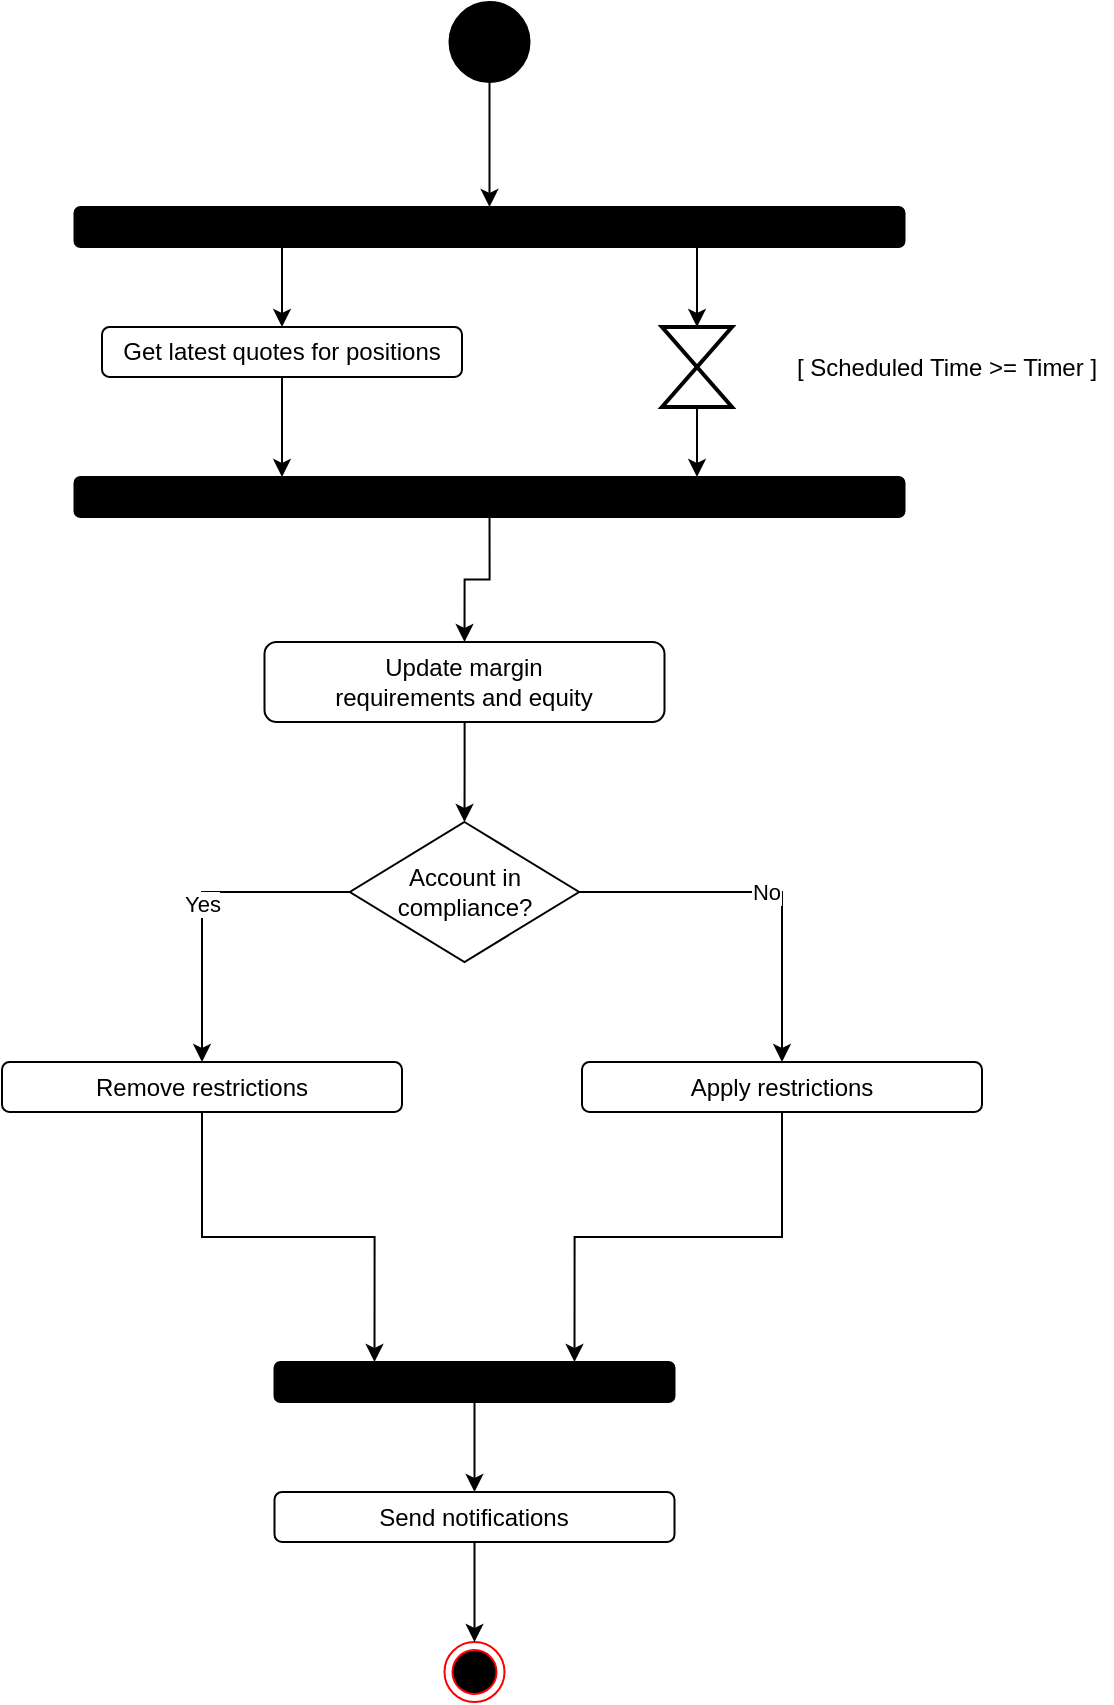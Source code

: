 <mxfile version="13.9.9" type="github">
  <diagram id="Azpr__abmt1RAFoowWVq" name="Page-1">
    <mxGraphModel dx="1038" dy="548" grid="1" gridSize="10" guides="1" tooltips="1" connect="1" arrows="1" fold="1" page="1" pageScale="1" pageWidth="850" pageHeight="1100" math="0" shadow="0">
      <root>
        <mxCell id="0" />
        <mxCell id="1" parent="0" />
        <mxCell id="5H25SNS-HUQdZX9KZK19-1" value="" style="ellipse;html=1;shape=endState;fillColor=#000000;strokeColor=#ff0000;" vertex="1" parent="1">
          <mxGeometry x="431.25" y="830" width="30" height="30" as="geometry" />
        </mxCell>
        <mxCell id="5H25SNS-HUQdZX9KZK19-2" value="Yes" style="edgeStyle=orthogonalEdgeStyle;rounded=0;orthogonalLoop=1;jettySize=auto;html=1;exitX=0;exitY=0.5;exitDx=0;exitDy=0;" edge="1" parent="1" source="5H25SNS-HUQdZX9KZK19-4" target="5H25SNS-HUQdZX9KZK19-15">
          <mxGeometry relative="1" as="geometry" />
        </mxCell>
        <mxCell id="5H25SNS-HUQdZX9KZK19-3" value="No" style="edgeStyle=orthogonalEdgeStyle;rounded=0;orthogonalLoop=1;jettySize=auto;html=1;entryX=0.5;entryY=0;entryDx=0;entryDy=0;" edge="1" parent="1" source="5H25SNS-HUQdZX9KZK19-4" target="5H25SNS-HUQdZX9KZK19-7">
          <mxGeometry relative="1" as="geometry" />
        </mxCell>
        <mxCell id="5H25SNS-HUQdZX9KZK19-4" value="Account in compliance?" style="rhombus;whiteSpace=wrap;html=1;" vertex="1" parent="1">
          <mxGeometry x="383.93" y="420" width="114.63" height="70" as="geometry" />
        </mxCell>
        <mxCell id="5H25SNS-HUQdZX9KZK19-5" style="edgeStyle=orthogonalEdgeStyle;rounded=0;orthogonalLoop=1;jettySize=auto;html=1;entryX=0.5;entryY=0;entryDx=0;entryDy=0;exitX=0.5;exitY=1;exitDx=0;exitDy=0;" edge="1" parent="1" source="5H25SNS-HUQdZX9KZK19-13" target="5H25SNS-HUQdZX9KZK19-1">
          <mxGeometry relative="1" as="geometry" />
        </mxCell>
        <mxCell id="5H25SNS-HUQdZX9KZK19-6" style="edgeStyle=orthogonalEdgeStyle;rounded=0;orthogonalLoop=1;jettySize=auto;html=1;exitX=0.5;exitY=1;exitDx=0;exitDy=0;entryX=1;entryY=0.75;entryDx=0;entryDy=0;" edge="1" parent="1" source="5H25SNS-HUQdZX9KZK19-7" target="5H25SNS-HUQdZX9KZK19-16">
          <mxGeometry relative="1" as="geometry" />
        </mxCell>
        <mxCell id="5H25SNS-HUQdZX9KZK19-7" value="Apply restrictions" style="rounded=1;whiteSpace=wrap;html=1;fillColor=#FFFFFF;" vertex="1" parent="1">
          <mxGeometry x="500" y="540" width="200" height="25" as="geometry" />
        </mxCell>
        <mxCell id="5H25SNS-HUQdZX9KZK19-8" style="edgeStyle=orthogonalEdgeStyle;rounded=0;orthogonalLoop=1;jettySize=auto;html=1;entryX=0.5;entryY=0;entryDx=0;entryDy=0;" edge="1" parent="1" source="5H25SNS-HUQdZX9KZK19-11" target="5H25SNS-HUQdZX9KZK19-4">
          <mxGeometry relative="1" as="geometry">
            <mxPoint x="441.25" y="420" as="targetPoint" />
          </mxGeometry>
        </mxCell>
        <mxCell id="5H25SNS-HUQdZX9KZK19-9" style="edgeStyle=orthogonalEdgeStyle;rounded=0;orthogonalLoop=1;jettySize=auto;html=1;entryX=1;entryY=0.25;entryDx=0;entryDy=0;" edge="1" parent="1" source="5H25SNS-HUQdZX9KZK19-10" target="5H25SNS-HUQdZX9KZK19-26">
          <mxGeometry relative="1" as="geometry" />
        </mxCell>
        <mxCell id="5H25SNS-HUQdZX9KZK19-10" value="Get latest quotes for positions" style="rounded=1;whiteSpace=wrap;html=1;fillColor=#FFFFFF;" vertex="1" parent="1">
          <mxGeometry x="260" y="172.5" width="180" height="25" as="geometry" />
        </mxCell>
        <mxCell id="5H25SNS-HUQdZX9KZK19-11" value="Update margin &lt;br&gt;requirements&amp;nbsp;and equity" style="rounded=1;whiteSpace=wrap;html=1;fillColor=#FFFFFF;" vertex="1" parent="1">
          <mxGeometry x="341.25" y="330" width="200" height="40" as="geometry" />
        </mxCell>
        <mxCell id="5H25SNS-HUQdZX9KZK19-12" style="edgeStyle=orthogonalEdgeStyle;rounded=0;orthogonalLoop=1;jettySize=auto;html=1;entryX=0.5;entryY=0;entryDx=0;entryDy=0;" edge="1" parent="1" source="5H25SNS-HUQdZX9KZK19-26" target="5H25SNS-HUQdZX9KZK19-11">
          <mxGeometry relative="1" as="geometry">
            <mxPoint x="441.25" y="285" as="sourcePoint" />
            <mxPoint x="441.25" y="400" as="targetPoint" />
          </mxGeometry>
        </mxCell>
        <mxCell id="5H25SNS-HUQdZX9KZK19-13" value="Send notifications" style="rounded=1;whiteSpace=wrap;html=1;fillColor=#FFFFFF;" vertex="1" parent="1">
          <mxGeometry x="346.25" y="755" width="200" height="25" as="geometry" />
        </mxCell>
        <mxCell id="5H25SNS-HUQdZX9KZK19-14" style="edgeStyle=orthogonalEdgeStyle;rounded=0;orthogonalLoop=1;jettySize=auto;html=1;exitX=0.5;exitY=1;exitDx=0;exitDy=0;entryX=1;entryY=0.25;entryDx=0;entryDy=0;" edge="1" parent="1" source="5H25SNS-HUQdZX9KZK19-15" target="5H25SNS-HUQdZX9KZK19-16">
          <mxGeometry relative="1" as="geometry">
            <mxPoint x="530" y="470" as="targetPoint" />
          </mxGeometry>
        </mxCell>
        <mxCell id="5H25SNS-HUQdZX9KZK19-15" value="Remove restrictions" style="rounded=1;whiteSpace=wrap;html=1;fillColor=#FFFFFF;" vertex="1" parent="1">
          <mxGeometry x="210" y="540" width="200" height="25" as="geometry" />
        </mxCell>
        <mxCell id="5H25SNS-HUQdZX9KZK19-16" value="" style="rounded=1;whiteSpace=wrap;html=1;fillColor=#000000;rotation=-90;" vertex="1" parent="1">
          <mxGeometry x="436.25" y="600" width="20" height="200" as="geometry" />
        </mxCell>
        <mxCell id="5H25SNS-HUQdZX9KZK19-17" style="edgeStyle=orthogonalEdgeStyle;rounded=0;orthogonalLoop=1;jettySize=auto;html=1;entryX=0.5;entryY=0;entryDx=0;entryDy=0;exitX=0;exitY=0.5;exitDx=0;exitDy=0;" edge="1" parent="1" source="5H25SNS-HUQdZX9KZK19-16" target="5H25SNS-HUQdZX9KZK19-13">
          <mxGeometry relative="1" as="geometry">
            <mxPoint x="605" y="620" as="sourcePoint" />
            <mxPoint x="635" y="600" as="targetPoint" />
          </mxGeometry>
        </mxCell>
        <mxCell id="5H25SNS-HUQdZX9KZK19-18" style="edgeStyle=orthogonalEdgeStyle;rounded=0;orthogonalLoop=1;jettySize=auto;html=1;exitX=0.5;exitY=1;exitDx=0;exitDy=0;entryX=1;entryY=0.5;entryDx=0;entryDy=0;" edge="1" parent="1" source="5H25SNS-HUQdZX9KZK19-19" target="5H25SNS-HUQdZX9KZK19-25">
          <mxGeometry relative="1" as="geometry" />
        </mxCell>
        <mxCell id="5H25SNS-HUQdZX9KZK19-19" value="" style="ellipse;whiteSpace=wrap;html=1;aspect=fixed;fillColor=#000000;" vertex="1" parent="1">
          <mxGeometry x="433.75" y="10" width="40" height="40" as="geometry" />
        </mxCell>
        <mxCell id="5H25SNS-HUQdZX9KZK19-20" style="edgeStyle=orthogonalEdgeStyle;rounded=0;orthogonalLoop=1;jettySize=auto;html=1;exitX=0.5;exitY=1;exitDx=0;exitDy=0;exitPerimeter=0;entryX=1;entryY=0.75;entryDx=0;entryDy=0;" edge="1" parent="1" source="5H25SNS-HUQdZX9KZK19-21" target="5H25SNS-HUQdZX9KZK19-26">
          <mxGeometry relative="1" as="geometry" />
        </mxCell>
        <mxCell id="5H25SNS-HUQdZX9KZK19-21" value="" style="html=1;shape=mxgraph.sysml.timeEvent;strokeWidth=2;verticalLabelPosition=bottom;verticalAlignment=top;" vertex="1" parent="1">
          <mxGeometry x="540" y="172.5" width="35" height="40" as="geometry" />
        </mxCell>
        <mxCell id="5H25SNS-HUQdZX9KZK19-22" value="[ Scheduled Time &amp;gt;= Timer ]" style="text;html=1;strokeColor=none;fillColor=none;align=center;verticalAlign=middle;whiteSpace=wrap;rounded=0;" vertex="1" parent="1">
          <mxGeometry x="600" y="182.5" width="165" height="20" as="geometry" />
        </mxCell>
        <mxCell id="5H25SNS-HUQdZX9KZK19-23" style="edgeStyle=orthogonalEdgeStyle;rounded=0;orthogonalLoop=1;jettySize=auto;html=1;exitX=0;exitY=0.75;exitDx=0;exitDy=0;entryX=0.5;entryY=0;entryDx=0;entryDy=0;entryPerimeter=0;" edge="1" parent="1" source="5H25SNS-HUQdZX9KZK19-25" target="5H25SNS-HUQdZX9KZK19-21">
          <mxGeometry relative="1" as="geometry" />
        </mxCell>
        <mxCell id="5H25SNS-HUQdZX9KZK19-24" style="edgeStyle=orthogonalEdgeStyle;rounded=0;orthogonalLoop=1;jettySize=auto;html=1;exitX=0;exitY=0.25;exitDx=0;exitDy=0;" edge="1" parent="1" source="5H25SNS-HUQdZX9KZK19-25" target="5H25SNS-HUQdZX9KZK19-10">
          <mxGeometry relative="1" as="geometry" />
        </mxCell>
        <mxCell id="5H25SNS-HUQdZX9KZK19-25" value="" style="rounded=1;whiteSpace=wrap;html=1;fillColor=#000000;rotation=-90;" vertex="1" parent="1">
          <mxGeometry x="443.75" y="-85" width="20" height="415" as="geometry" />
        </mxCell>
        <mxCell id="5H25SNS-HUQdZX9KZK19-26" value="" style="rounded=1;whiteSpace=wrap;html=1;fillColor=#000000;rotation=-90;" vertex="1" parent="1">
          <mxGeometry x="443.75" y="50" width="20" height="415" as="geometry" />
        </mxCell>
      </root>
    </mxGraphModel>
  </diagram>
</mxfile>
